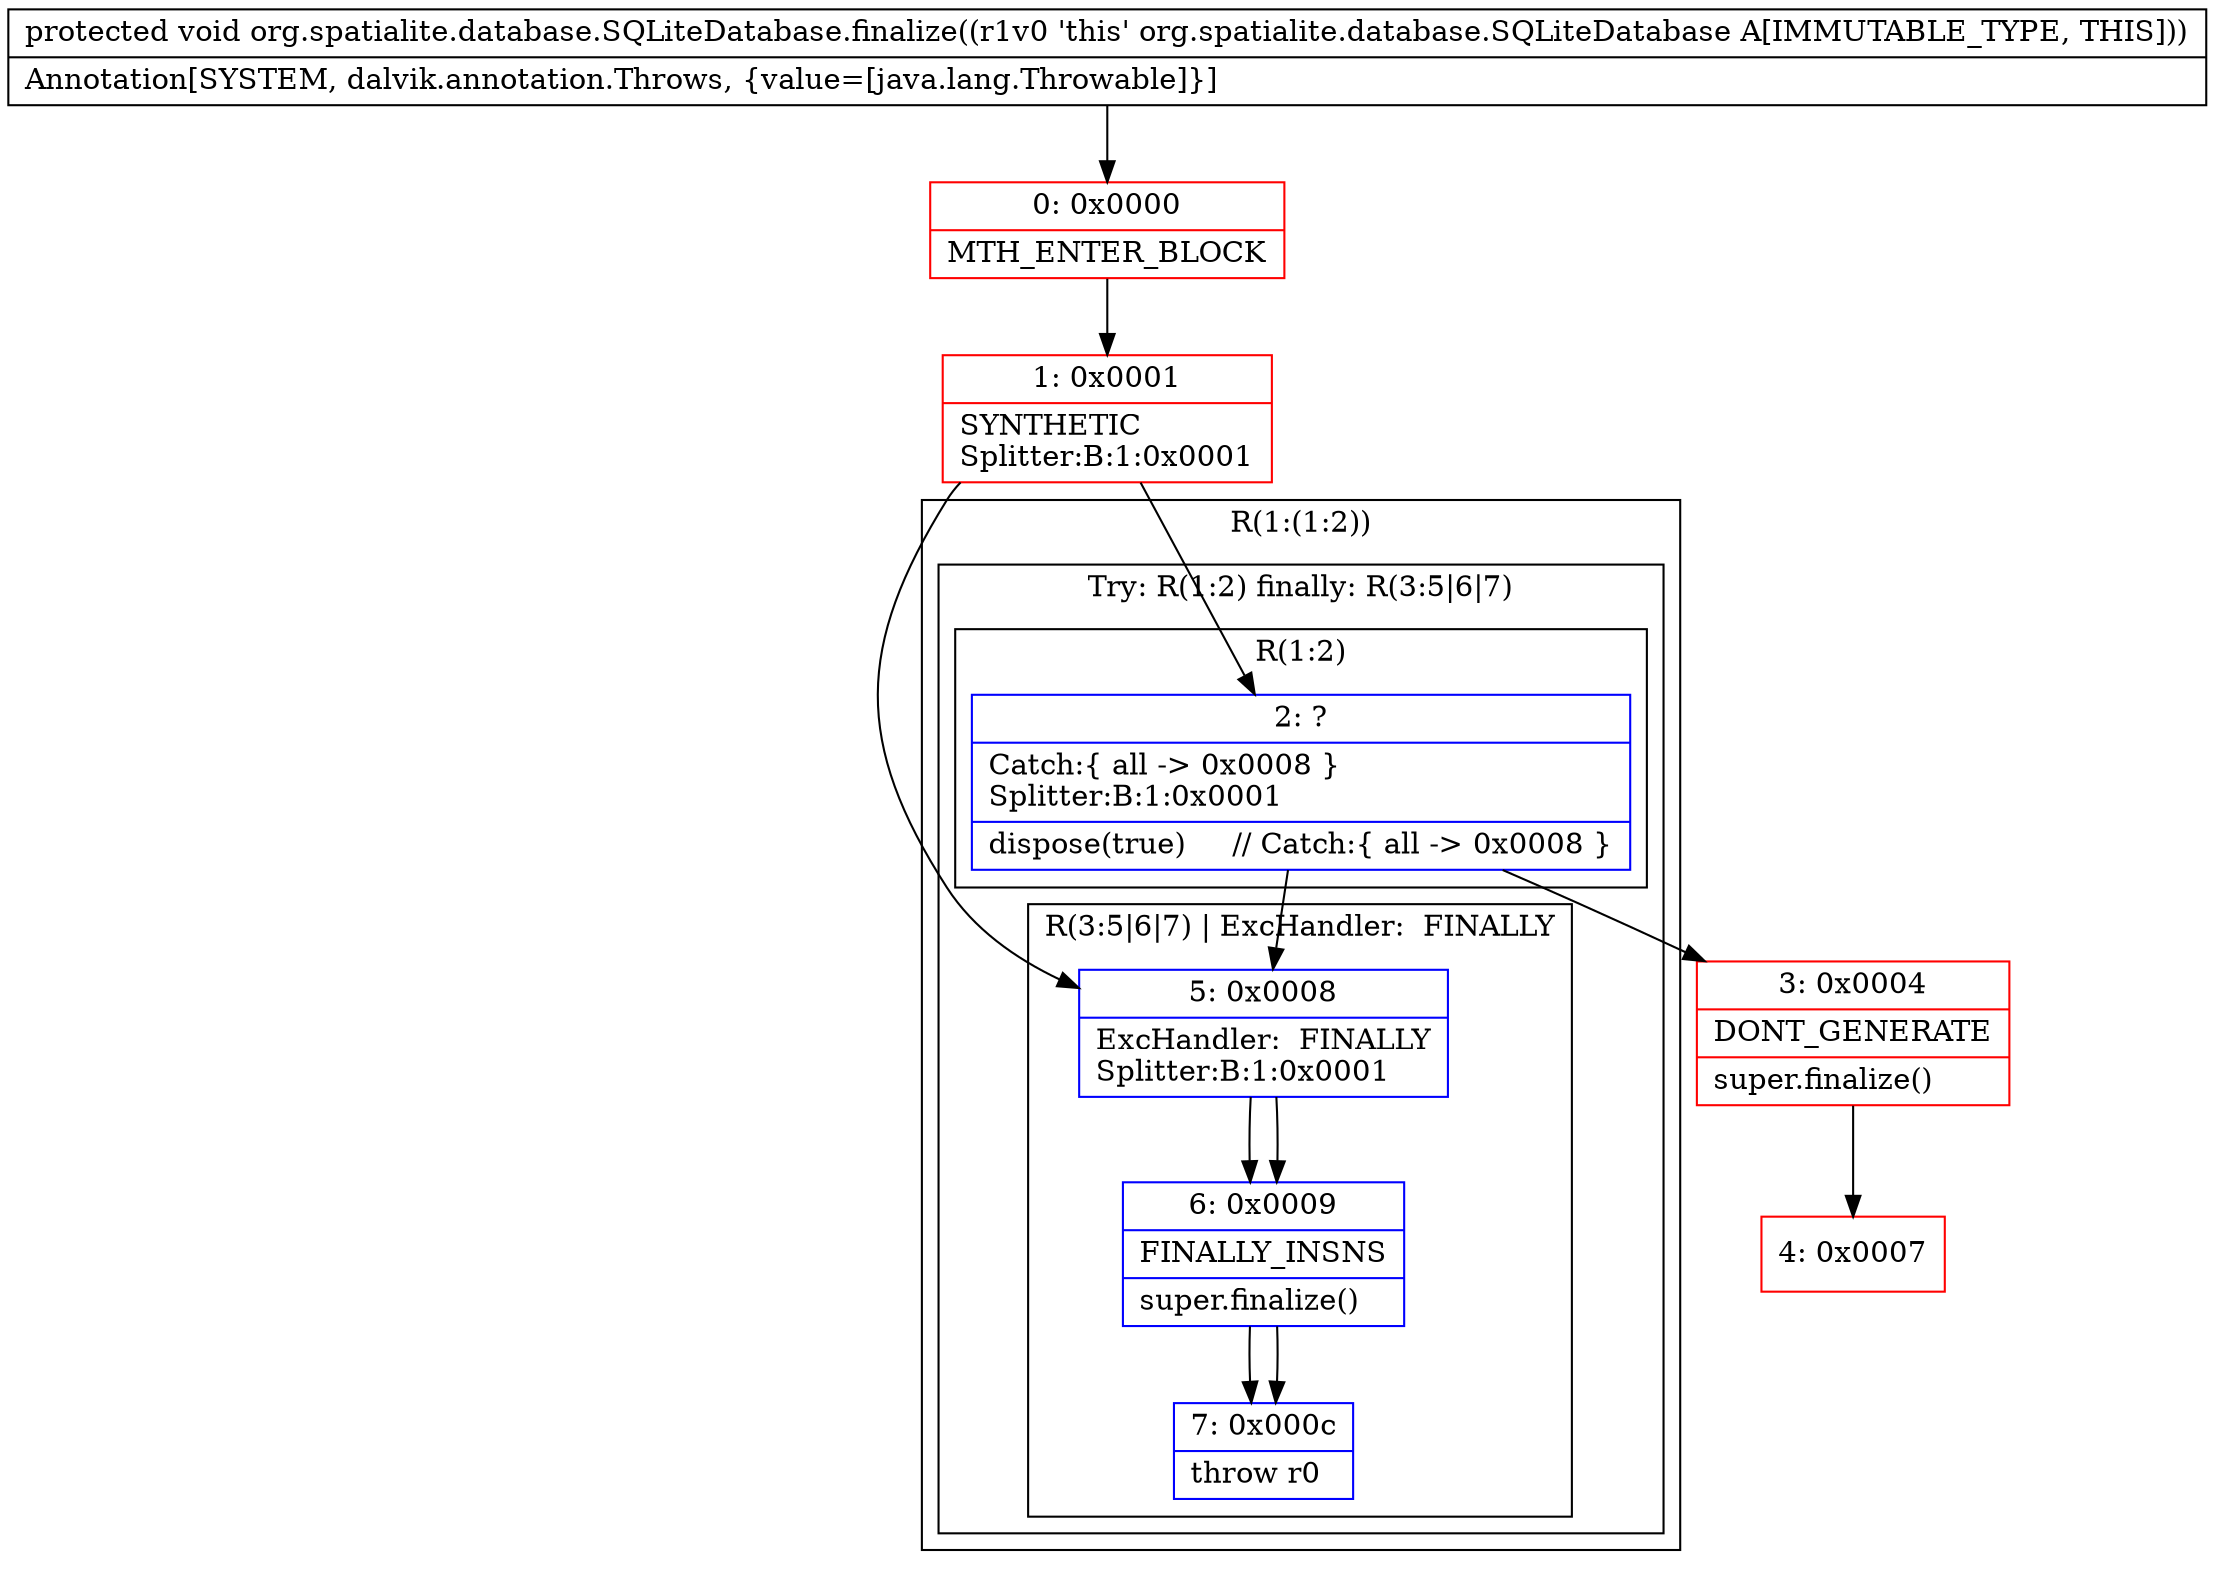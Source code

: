 digraph "CFG fororg.spatialite.database.SQLiteDatabase.finalize()V" {
subgraph cluster_Region_1904016547 {
label = "R(1:(1:2))";
node [shape=record,color=blue];
subgraph cluster_TryCatchRegion_1756644293 {
label = "Try: R(1:2) finally: R(3:5|6|7)";
node [shape=record,color=blue];
subgraph cluster_Region_56577852 {
label = "R(1:2)";
node [shape=record,color=blue];
Node_2 [shape=record,label="{2\:\ ?|Catch:\{ all \-\> 0x0008 \}\lSplitter:B:1:0x0001\l|dispose(true)     \/\/ Catch:\{ all \-\> 0x0008 \}\l}"];
}
subgraph cluster_Region_1869396157 {
label = "R(3:5|6|7) | ExcHandler:  FINALLY\l";
node [shape=record,color=blue];
Node_5 [shape=record,label="{5\:\ 0x0008|ExcHandler:  FINALLY\lSplitter:B:1:0x0001\l}"];
Node_6 [shape=record,label="{6\:\ 0x0009|FINALLY_INSNS\l|super.finalize()\l}"];
Node_7 [shape=record,label="{7\:\ 0x000c|throw r0\l}"];
}
}
}
subgraph cluster_Region_1869396157 {
label = "R(3:5|6|7) | ExcHandler:  FINALLY\l";
node [shape=record,color=blue];
Node_5 [shape=record,label="{5\:\ 0x0008|ExcHandler:  FINALLY\lSplitter:B:1:0x0001\l}"];
Node_6 [shape=record,label="{6\:\ 0x0009|FINALLY_INSNS\l|super.finalize()\l}"];
Node_7 [shape=record,label="{7\:\ 0x000c|throw r0\l}"];
}
Node_0 [shape=record,color=red,label="{0\:\ 0x0000|MTH_ENTER_BLOCK\l}"];
Node_1 [shape=record,color=red,label="{1\:\ 0x0001|SYNTHETIC\lSplitter:B:1:0x0001\l}"];
Node_3 [shape=record,color=red,label="{3\:\ 0x0004|DONT_GENERATE\l|super.finalize()\l}"];
Node_4 [shape=record,color=red,label="{4\:\ 0x0007}"];
MethodNode[shape=record,label="{protected void org.spatialite.database.SQLiteDatabase.finalize((r1v0 'this' org.spatialite.database.SQLiteDatabase A[IMMUTABLE_TYPE, THIS]))  | Annotation[SYSTEM, dalvik.annotation.Throws, \{value=[java.lang.Throwable]\}]\l}"];
MethodNode -> Node_0;
Node_2 -> Node_3;
Node_2 -> Node_5;
Node_5 -> Node_6;
Node_6 -> Node_7;
Node_5 -> Node_6;
Node_6 -> Node_7;
Node_0 -> Node_1;
Node_1 -> Node_2;
Node_1 -> Node_5;
Node_3 -> Node_4;
}

